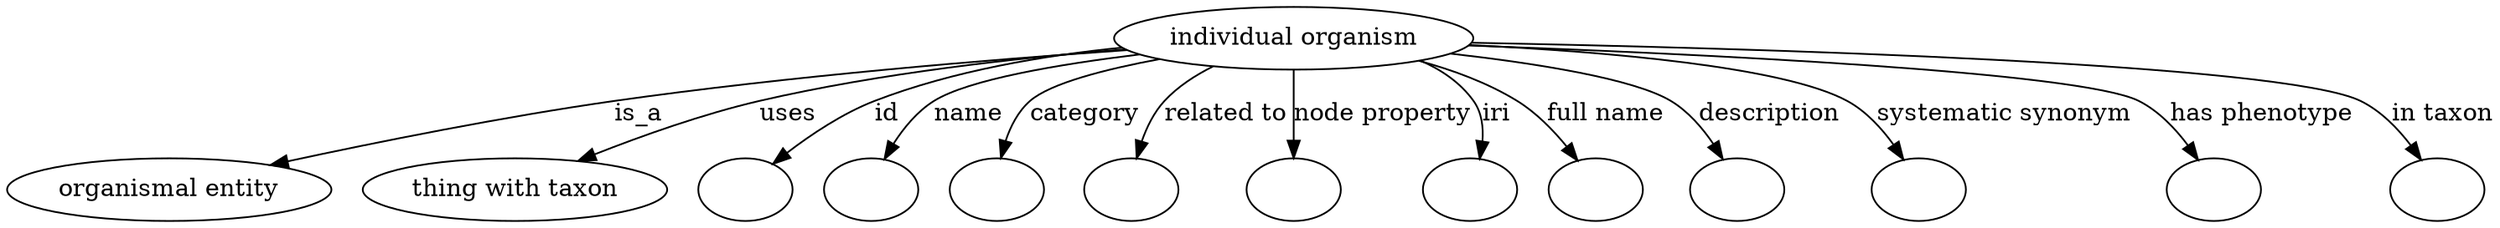 digraph {
	graph [bb="0,0,1195.6,122"];
	node [label="\N"];
	"individual organism"	 [height=0.5,
		label="individual organism",
		pos="631.6,104",
		width=2.2482];
	"organismal entity"	 [height=0.5,
		pos="71.597,18",
		width=1.9888];
	"individual organism" -> "organismal entity"	 [label=is_a,
		lp="311.87,61",
		pos="e,125.18,29.947 555.24,98.014 487.84,92.183 387.06,82.125 300.04,68 233.85,57.255 218.09,50.385 152.6,36 146.92,34.753 141.02,33.452 \
135.1,32.144"];
	"thing with taxon"	 [height=0.5,
		pos="229.6,18",
		width=1.891];
	"individual organism" -> "thing with taxon"	 [label=uses,
		lp="387.65,61",
		pos="e,267.1,33.068 556.37,97.237 504.96,91.689 435.53,82.37 375.49,68 341.83,59.945 304.97,47.277 276.72,36.708"];
	id	 [color=black,
		height=0.5,
		label="",
		pos="342.6,18",
		width=0.75];
	"individual organism" -> id	 [color=black,
		label=id,
		lp="441.04,61",
		pos="e,361.88,30.827 558.16,96.193 520.51,90.793 474.36,81.985 434.71,68 412.06,60.012 388.28,46.969 370.55,36.207",
		style=solid];
	name	 [color=black,
		height=0.5,
		label="",
		pos="414.6,18",
		width=0.75];
	"individual organism" -> name	 [color=black,
		label=name,
		lp="484.76,61",
		pos="e,427.83,33.902 558.49,96.09 529.53,90.875 496.68,82.248 469.28,68 456.49,61.351 444.42,50.944 434.89,41.342",
		style=solid];
	category	 [color=black,
		height=0.5,
		label="",
		pos="486.6,18",
		width=0.75];
	"individual organism" -> category	 [color=black,
		label=category,
		lp="539.69,61",
		pos="e,492.84,35.533 566.82,93.099 548.81,87.75 530.17,79.801 515.4,68 507.78,61.91 501.79,53.221 497.3,44.79",
		style=solid];
	"related to"	 [color=black,
		height=0.5,
		label="",
		pos="558.6,18",
		width=0.75];
	"individual organism" -> "related to"	 [color=black,
		label="related to",
		lp="601.83,61",
		pos="e,561.47,36.073 597.5,87.523 589.26,82.234 581.12,75.708 575.12,68 570.13,61.578 566.61,53.578 564.14,45.874",
		style=solid];
	"node property"	 [color=black,
		height=0.5,
		label="",
		pos="631.6,18",
		width=0.75];
	"individual organism" -> "node property"	 [color=black,
		label="node property",
		lp="670.67,61",
		pos="e,631.6,36.212 631.6,85.762 631.6,74.36 631.6,59.434 631.6,46.494",
		style=solid];
	iri	 [color=black,
		height=0.5,
		label="",
		pos="703.6,18",
		width=0.75];
	"individual organism" -> iri	 [color=black,
		label=iri,
		lp="721.82,61",
		pos="e,711.49,35.449 684.25,90.128 694.67,84.907 704.32,77.761 710.6,68 714.88,61.337 715.27,53.145 713.98,45.335",
		style=solid];
	"full name"	 [color=black,
		height=0.5,
		label="",
		pos="775.6,18",
		width=0.75];
	"individual organism" -> "full name"	 [color=black,
		label="full name",
		lp="774.23,61",
		pos="e,764.23,34.829 684.85,90.362 700.7,84.883 717.56,77.548 731.6,68 741.55,61.228 750.69,51.693 758.02,42.763",
		style=solid];
	description	 [color=black,
		height=0.5,
		label="",
		pos="847.6,18",
		width=0.75];
	"individual organism" -> description	 [color=black,
		label=description,
		lp="852.7,61",
		pos="e,837.29,34.961 700.41,94.305 740.67,87.745 786.96,78.402 804.6,68 815.02,61.855 824.16,52.265 831.31,43.121",
		style=solid];
	"systematic synonym"	 [color=black,
		height=0.5,
		label="",
		pos="928.6,18",
		width=0.75];
	"individual organism" -> "systematic synonym"	 [color=black,
		label="systematic synonym",
		lp="961.56,61",
		pos="e,919.1,35.24 709.93,99.225 773.74,94.203 857.96,84.652 887.6,68 897.83,62.25 906.55,52.854 913.28,43.75",
		style=solid];
	"has phenotype"	 [color=black,
		height=0.5,
		label="",
		pos="1065.6,18",
		width=0.75];
	"individual organism" -> "has phenotype"	 [color=black,
		label="has phenotype",
		lp="1080.8,61",
		pos="e,1055.9,34.969 710.42,99.908 816.63,93.912 995.6,81.925 1022.6,68 1033.5,62.375 1042.8,52.695 1050,43.341",
		style=solid];
	"in taxon"	 [color=black,
		height=0.5,
		label="",
		pos="1168.6,18",
		width=0.75];
	"individual organism" -> "in taxon"	 [color=black,
		label="in taxon",
		lp="1164.3,61",
		pos="e,1158.6,35.059 711.9,101.45 842.17,96.83 1088.7,85.848 1124.6,68 1135.8,62.43 1145.4,52.627 1152.8,43.168",
		style=solid];
}
